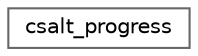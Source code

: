 digraph "Graphical Class Hierarchy"
{
 // LATEX_PDF_SIZE
  bgcolor="transparent";
  edge [fontname=Helvetica,fontsize=10,labelfontname=Helvetica,labelfontsize=10];
  node [fontname=Helvetica,fontsize=10,shape=box,height=0.2,width=0.4];
  rankdir="LR";
  Node0 [id="Node000000",label="csalt_progress",height=0.2,width=0.4,color="grey40", fillcolor="white", style="filled",URL="$structcsalt__progress.html",tooltip="This structure allows the transfer algorithm to run in a non-blocking fashion."];
}
